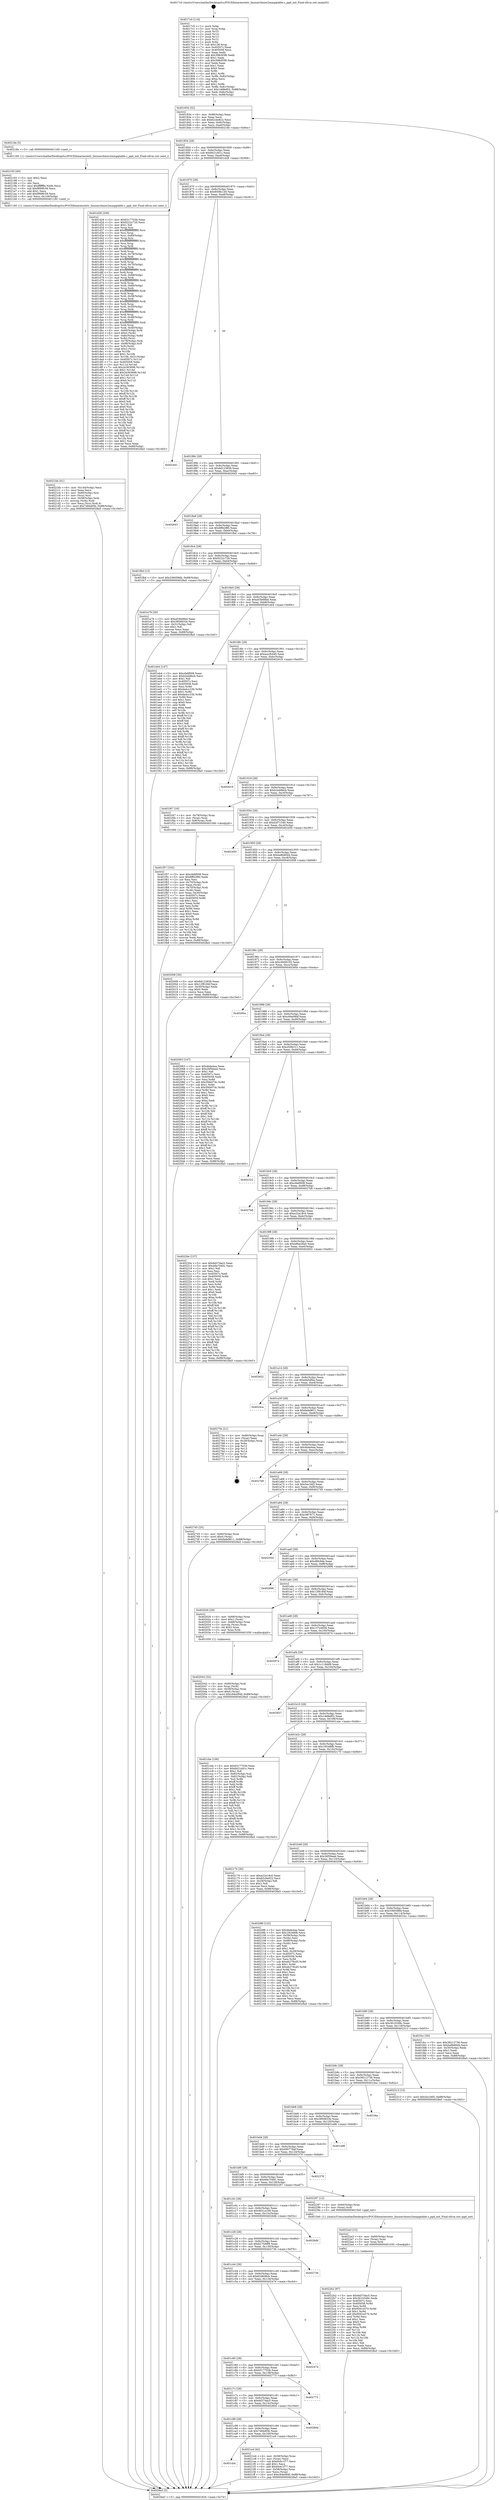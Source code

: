 digraph "0x4017c0" {
  label = "0x4017c0 (/mnt/c/Users/mathe/Desktop/tcc/POCII/binaries/extr_linuxarchnios2mmpgtable.c_pgd_init_Final-ollvm.out::main(0))"
  labelloc = "t"
  node[shape=record]

  Entry [label="",width=0.3,height=0.3,shape=circle,fillcolor=black,style=filled]
  "0x401834" [label="{
     0x401834 [32]\l
     | [instrs]\l
     &nbsp;&nbsp;0x401834 \<+6\>: mov -0x88(%rbp),%eax\l
     &nbsp;&nbsp;0x40183a \<+2\>: mov %eax,%ecx\l
     &nbsp;&nbsp;0x40183c \<+6\>: sub $0x82cbe822,%ecx\l
     &nbsp;&nbsp;0x401842 \<+6\>: mov %eax,-0x9c(%rbp)\l
     &nbsp;&nbsp;0x401848 \<+6\>: mov %ecx,-0xa0(%rbp)\l
     &nbsp;&nbsp;0x40184e \<+6\>: je 000000000040218e \<main+0x9ce\>\l
  }"]
  "0x40218e" [label="{
     0x40218e [5]\l
     | [instrs]\l
     &nbsp;&nbsp;0x40218e \<+5\>: call 0000000000401160 \<next_i\>\l
     | [calls]\l
     &nbsp;&nbsp;0x401160 \{1\} (/mnt/c/Users/mathe/Desktop/tcc/POCII/binaries/extr_linuxarchnios2mmpgtable.c_pgd_init_Final-ollvm.out::next_i)\l
  }"]
  "0x401854" [label="{
     0x401854 [28]\l
     | [instrs]\l
     &nbsp;&nbsp;0x401854 \<+5\>: jmp 0000000000401859 \<main+0x99\>\l
     &nbsp;&nbsp;0x401859 \<+6\>: mov -0x9c(%rbp),%eax\l
     &nbsp;&nbsp;0x40185f \<+5\>: sub $0x8421d41c,%eax\l
     &nbsp;&nbsp;0x401864 \<+6\>: mov %eax,-0xa4(%rbp)\l
     &nbsp;&nbsp;0x40186a \<+6\>: je 0000000000401d28 \<main+0x568\>\l
  }"]
  Exit [label="",width=0.3,height=0.3,shape=circle,fillcolor=black,style=filled,peripheries=2]
  "0x401d28" [label="{
     0x401d28 [336]\l
     | [instrs]\l
     &nbsp;&nbsp;0x401d28 \<+5\>: mov $0x6317703b,%eax\l
     &nbsp;&nbsp;0x401d2d \<+5\>: mov $0x9222c726,%ecx\l
     &nbsp;&nbsp;0x401d32 \<+2\>: mov $0x1,%dl\l
     &nbsp;&nbsp;0x401d34 \<+3\>: mov %rsp,%rsi\l
     &nbsp;&nbsp;0x401d37 \<+4\>: add $0xfffffffffffffff0,%rsi\l
     &nbsp;&nbsp;0x401d3b \<+3\>: mov %rsi,%rsp\l
     &nbsp;&nbsp;0x401d3e \<+4\>: mov %rsi,-0x80(%rbp)\l
     &nbsp;&nbsp;0x401d42 \<+3\>: mov %rsp,%rsi\l
     &nbsp;&nbsp;0x401d45 \<+4\>: add $0xfffffffffffffff0,%rsi\l
     &nbsp;&nbsp;0x401d49 \<+3\>: mov %rsi,%rsp\l
     &nbsp;&nbsp;0x401d4c \<+3\>: mov %rsp,%rdi\l
     &nbsp;&nbsp;0x401d4f \<+4\>: add $0xfffffffffffffff0,%rdi\l
     &nbsp;&nbsp;0x401d53 \<+3\>: mov %rdi,%rsp\l
     &nbsp;&nbsp;0x401d56 \<+4\>: mov %rdi,-0x78(%rbp)\l
     &nbsp;&nbsp;0x401d5a \<+3\>: mov %rsp,%rdi\l
     &nbsp;&nbsp;0x401d5d \<+4\>: add $0xfffffffffffffff0,%rdi\l
     &nbsp;&nbsp;0x401d61 \<+3\>: mov %rdi,%rsp\l
     &nbsp;&nbsp;0x401d64 \<+4\>: mov %rdi,-0x70(%rbp)\l
     &nbsp;&nbsp;0x401d68 \<+3\>: mov %rsp,%rdi\l
     &nbsp;&nbsp;0x401d6b \<+4\>: add $0xfffffffffffffff0,%rdi\l
     &nbsp;&nbsp;0x401d6f \<+3\>: mov %rdi,%rsp\l
     &nbsp;&nbsp;0x401d72 \<+4\>: mov %rdi,-0x68(%rbp)\l
     &nbsp;&nbsp;0x401d76 \<+3\>: mov %rsp,%rdi\l
     &nbsp;&nbsp;0x401d79 \<+4\>: add $0xfffffffffffffff0,%rdi\l
     &nbsp;&nbsp;0x401d7d \<+3\>: mov %rdi,%rsp\l
     &nbsp;&nbsp;0x401d80 \<+4\>: mov %rdi,-0x60(%rbp)\l
     &nbsp;&nbsp;0x401d84 \<+3\>: mov %rsp,%rdi\l
     &nbsp;&nbsp;0x401d87 \<+4\>: add $0xfffffffffffffff0,%rdi\l
     &nbsp;&nbsp;0x401d8b \<+3\>: mov %rdi,%rsp\l
     &nbsp;&nbsp;0x401d8e \<+4\>: mov %rdi,-0x58(%rbp)\l
     &nbsp;&nbsp;0x401d92 \<+3\>: mov %rsp,%rdi\l
     &nbsp;&nbsp;0x401d95 \<+4\>: add $0xfffffffffffffff0,%rdi\l
     &nbsp;&nbsp;0x401d99 \<+3\>: mov %rdi,%rsp\l
     &nbsp;&nbsp;0x401d9c \<+4\>: mov %rdi,-0x50(%rbp)\l
     &nbsp;&nbsp;0x401da0 \<+3\>: mov %rsp,%rdi\l
     &nbsp;&nbsp;0x401da3 \<+4\>: add $0xfffffffffffffff0,%rdi\l
     &nbsp;&nbsp;0x401da7 \<+3\>: mov %rdi,%rsp\l
     &nbsp;&nbsp;0x401daa \<+4\>: mov %rdi,-0x48(%rbp)\l
     &nbsp;&nbsp;0x401dae \<+3\>: mov %rsp,%rdi\l
     &nbsp;&nbsp;0x401db1 \<+4\>: add $0xfffffffffffffff0,%rdi\l
     &nbsp;&nbsp;0x401db5 \<+3\>: mov %rdi,%rsp\l
     &nbsp;&nbsp;0x401db8 \<+4\>: mov %rdi,-0x40(%rbp)\l
     &nbsp;&nbsp;0x401dbc \<+4\>: mov -0x80(%rbp),%rdi\l
     &nbsp;&nbsp;0x401dc0 \<+6\>: movl $0x0,(%rdi)\l
     &nbsp;&nbsp;0x401dc6 \<+7\>: mov -0x8c(%rbp),%r8d\l
     &nbsp;&nbsp;0x401dcd \<+3\>: mov %r8d,(%rsi)\l
     &nbsp;&nbsp;0x401dd0 \<+4\>: mov -0x78(%rbp),%rdi\l
     &nbsp;&nbsp;0x401dd4 \<+7\>: mov -0x98(%rbp),%r9\l
     &nbsp;&nbsp;0x401ddb \<+3\>: mov %r9,(%rdi)\l
     &nbsp;&nbsp;0x401dde \<+3\>: cmpl $0x2,(%rsi)\l
     &nbsp;&nbsp;0x401de1 \<+4\>: setne %r10b\l
     &nbsp;&nbsp;0x401de5 \<+4\>: and $0x1,%r10b\l
     &nbsp;&nbsp;0x401de9 \<+4\>: mov %r10b,-0x31(%rbp)\l
     &nbsp;&nbsp;0x401ded \<+8\>: mov 0x40507c,%r11d\l
     &nbsp;&nbsp;0x401df5 \<+7\>: mov 0x405058,%ebx\l
     &nbsp;&nbsp;0x401dfc \<+3\>: mov %r11d,%r14d\l
     &nbsp;&nbsp;0x401dff \<+7\>: sub $0x2e363696,%r14d\l
     &nbsp;&nbsp;0x401e06 \<+4\>: sub $0x1,%r14d\l
     &nbsp;&nbsp;0x401e0a \<+7\>: add $0x2e363696,%r14d\l
     &nbsp;&nbsp;0x401e11 \<+4\>: imul %r14d,%r11d\l
     &nbsp;&nbsp;0x401e15 \<+4\>: and $0x1,%r11d\l
     &nbsp;&nbsp;0x401e19 \<+4\>: cmp $0x0,%r11d\l
     &nbsp;&nbsp;0x401e1d \<+4\>: sete %r10b\l
     &nbsp;&nbsp;0x401e21 \<+3\>: cmp $0xa,%ebx\l
     &nbsp;&nbsp;0x401e24 \<+4\>: setl %r15b\l
     &nbsp;&nbsp;0x401e28 \<+3\>: mov %r10b,%r12b\l
     &nbsp;&nbsp;0x401e2b \<+4\>: xor $0xff,%r12b\l
     &nbsp;&nbsp;0x401e2f \<+3\>: mov %r15b,%r13b\l
     &nbsp;&nbsp;0x401e32 \<+4\>: xor $0xff,%r13b\l
     &nbsp;&nbsp;0x401e36 \<+3\>: xor $0x0,%dl\l
     &nbsp;&nbsp;0x401e39 \<+3\>: mov %r12b,%sil\l
     &nbsp;&nbsp;0x401e3c \<+4\>: and $0x0,%sil\l
     &nbsp;&nbsp;0x401e40 \<+3\>: and %dl,%r10b\l
     &nbsp;&nbsp;0x401e43 \<+3\>: mov %r13b,%dil\l
     &nbsp;&nbsp;0x401e46 \<+4\>: and $0x0,%dil\l
     &nbsp;&nbsp;0x401e4a \<+3\>: and %dl,%r15b\l
     &nbsp;&nbsp;0x401e4d \<+3\>: or %r10b,%sil\l
     &nbsp;&nbsp;0x401e50 \<+3\>: or %r15b,%dil\l
     &nbsp;&nbsp;0x401e53 \<+3\>: xor %dil,%sil\l
     &nbsp;&nbsp;0x401e56 \<+3\>: or %r13b,%r12b\l
     &nbsp;&nbsp;0x401e59 \<+4\>: xor $0xff,%r12b\l
     &nbsp;&nbsp;0x401e5d \<+3\>: or $0x0,%dl\l
     &nbsp;&nbsp;0x401e60 \<+3\>: and %dl,%r12b\l
     &nbsp;&nbsp;0x401e63 \<+3\>: or %r12b,%sil\l
     &nbsp;&nbsp;0x401e66 \<+4\>: test $0x1,%sil\l
     &nbsp;&nbsp;0x401e6a \<+3\>: cmovne %ecx,%eax\l
     &nbsp;&nbsp;0x401e6d \<+6\>: mov %eax,-0x88(%rbp)\l
     &nbsp;&nbsp;0x401e73 \<+5\>: jmp 00000000004028a5 \<main+0x10e5\>\l
  }"]
  "0x401870" [label="{
     0x401870 [28]\l
     | [instrs]\l
     &nbsp;&nbsp;0x401870 \<+5\>: jmp 0000000000401875 \<main+0xb5\>\l
     &nbsp;&nbsp;0x401875 \<+6\>: mov -0x9c(%rbp),%eax\l
     &nbsp;&nbsp;0x40187b \<+5\>: sub $0x8508c140,%eax\l
     &nbsp;&nbsp;0x401880 \<+6\>: mov %eax,-0xa8(%rbp)\l
     &nbsp;&nbsp;0x401886 \<+6\>: je 0000000000402441 \<main+0xc81\>\l
  }"]
  "0x4022b2" [label="{
     0x4022b2 [97]\l
     | [instrs]\l
     &nbsp;&nbsp;0x4022b2 \<+5\>: mov $0x6d37dac5,%ecx\l
     &nbsp;&nbsp;0x4022b7 \<+5\>: mov $0x3610348c,%edx\l
     &nbsp;&nbsp;0x4022bc \<+7\>: mov 0x40507c,%esi\l
     &nbsp;&nbsp;0x4022c3 \<+8\>: mov 0x405058,%r8d\l
     &nbsp;&nbsp;0x4022cb \<+3\>: mov %esi,%r9d\l
     &nbsp;&nbsp;0x4022ce \<+7\>: sub $0x9591e570,%r9d\l
     &nbsp;&nbsp;0x4022d5 \<+4\>: sub $0x1,%r9d\l
     &nbsp;&nbsp;0x4022d9 \<+7\>: add $0x9591e570,%r9d\l
     &nbsp;&nbsp;0x4022e0 \<+4\>: imul %r9d,%esi\l
     &nbsp;&nbsp;0x4022e4 \<+3\>: and $0x1,%esi\l
     &nbsp;&nbsp;0x4022e7 \<+3\>: cmp $0x0,%esi\l
     &nbsp;&nbsp;0x4022ea \<+4\>: sete %r10b\l
     &nbsp;&nbsp;0x4022ee \<+4\>: cmp $0xa,%r8d\l
     &nbsp;&nbsp;0x4022f2 \<+4\>: setl %r11b\l
     &nbsp;&nbsp;0x4022f6 \<+3\>: mov %r10b,%bl\l
     &nbsp;&nbsp;0x4022f9 \<+3\>: and %r11b,%bl\l
     &nbsp;&nbsp;0x4022fc \<+3\>: xor %r11b,%r10b\l
     &nbsp;&nbsp;0x4022ff \<+3\>: or %r10b,%bl\l
     &nbsp;&nbsp;0x402302 \<+3\>: test $0x1,%bl\l
     &nbsp;&nbsp;0x402305 \<+3\>: cmovne %edx,%ecx\l
     &nbsp;&nbsp;0x402308 \<+6\>: mov %ecx,-0x88(%rbp)\l
     &nbsp;&nbsp;0x40230e \<+5\>: jmp 00000000004028a5 \<main+0x10e5\>\l
  }"]
  "0x402441" [label="{
     0x402441\l
  }", style=dashed]
  "0x40188c" [label="{
     0x40188c [28]\l
     | [instrs]\l
     &nbsp;&nbsp;0x40188c \<+5\>: jmp 0000000000401891 \<main+0xd1\>\l
     &nbsp;&nbsp;0x401891 \<+6\>: mov -0x9c(%rbp),%eax\l
     &nbsp;&nbsp;0x401897 \<+5\>: sub $0x8d123838,%eax\l
     &nbsp;&nbsp;0x40189c \<+6\>: mov %eax,-0xac(%rbp)\l
     &nbsp;&nbsp;0x4018a2 \<+6\>: je 0000000000402643 \<main+0xe83\>\l
  }"]
  "0x4022a3" [label="{
     0x4022a3 [15]\l
     | [instrs]\l
     &nbsp;&nbsp;0x4022a3 \<+4\>: mov -0x60(%rbp),%rax\l
     &nbsp;&nbsp;0x4022a7 \<+3\>: mov (%rax),%rax\l
     &nbsp;&nbsp;0x4022aa \<+3\>: mov %rax,%rdi\l
     &nbsp;&nbsp;0x4022ad \<+5\>: call 0000000000401030 \<free@plt\>\l
     | [calls]\l
     &nbsp;&nbsp;0x401030 \{1\} (unknown)\l
  }"]
  "0x402643" [label="{
     0x402643\l
  }", style=dashed]
  "0x4018a8" [label="{
     0x4018a8 [28]\l
     | [instrs]\l
     &nbsp;&nbsp;0x4018a8 \<+5\>: jmp 00000000004018ad \<main+0xed\>\l
     &nbsp;&nbsp;0x4018ad \<+6\>: mov -0x9c(%rbp),%eax\l
     &nbsp;&nbsp;0x4018b3 \<+5\>: sub $0x8ff42f80,%eax\l
     &nbsp;&nbsp;0x4018b8 \<+6\>: mov %eax,-0xb0(%rbp)\l
     &nbsp;&nbsp;0x4018be \<+6\>: je 0000000000401fbd \<main+0x7fd\>\l
  }"]
  "0x401cb4" [label="{
     0x401cb4\l
  }", style=dashed]
  "0x401fbd" [label="{
     0x401fbd [15]\l
     | [instrs]\l
     &nbsp;&nbsp;0x401fbd \<+10\>: movl $0x3360586b,-0x88(%rbp)\l
     &nbsp;&nbsp;0x401fc7 \<+5\>: jmp 00000000004028a5 \<main+0x10e5\>\l
  }"]
  "0x4018c4" [label="{
     0x4018c4 [28]\l
     | [instrs]\l
     &nbsp;&nbsp;0x4018c4 \<+5\>: jmp 00000000004018c9 \<main+0x109\>\l
     &nbsp;&nbsp;0x4018c9 \<+6\>: mov -0x9c(%rbp),%eax\l
     &nbsp;&nbsp;0x4018cf \<+5\>: sub $0x9222c726,%eax\l
     &nbsp;&nbsp;0x4018d4 \<+6\>: mov %eax,-0xb4(%rbp)\l
     &nbsp;&nbsp;0x4018da \<+6\>: je 0000000000401e78 \<main+0x6b8\>\l
  }"]
  "0x4021e4" [label="{
     0x4021e4 [42]\l
     | [instrs]\l
     &nbsp;&nbsp;0x4021e4 \<+4\>: mov -0x58(%rbp),%rax\l
     &nbsp;&nbsp;0x4021e8 \<+2\>: mov (%rax),%ecx\l
     &nbsp;&nbsp;0x4021ea \<+6\>: sub $0x644c1f77,%ecx\l
     &nbsp;&nbsp;0x4021f0 \<+3\>: add $0x1,%ecx\l
     &nbsp;&nbsp;0x4021f3 \<+6\>: add $0x644c1f77,%ecx\l
     &nbsp;&nbsp;0x4021f9 \<+4\>: mov -0x58(%rbp),%rax\l
     &nbsp;&nbsp;0x4021fd \<+2\>: mov %ecx,(%rax)\l
     &nbsp;&nbsp;0x4021ff \<+10\>: movl $0xc94e084f,-0x88(%rbp)\l
     &nbsp;&nbsp;0x402209 \<+5\>: jmp 00000000004028a5 \<main+0x10e5\>\l
  }"]
  "0x401e78" [label="{
     0x401e78 [30]\l
     | [instrs]\l
     &nbsp;&nbsp;0x401e78 \<+5\>: mov $0xa03b68bd,%eax\l
     &nbsp;&nbsp;0x401e7d \<+5\>: mov $0x3856833e,%ecx\l
     &nbsp;&nbsp;0x401e82 \<+3\>: mov -0x31(%rbp),%dl\l
     &nbsp;&nbsp;0x401e85 \<+3\>: test $0x1,%dl\l
     &nbsp;&nbsp;0x401e88 \<+3\>: cmovne %ecx,%eax\l
     &nbsp;&nbsp;0x401e8b \<+6\>: mov %eax,-0x88(%rbp)\l
     &nbsp;&nbsp;0x401e91 \<+5\>: jmp 00000000004028a5 \<main+0x10e5\>\l
  }"]
  "0x4018e0" [label="{
     0x4018e0 [28]\l
     | [instrs]\l
     &nbsp;&nbsp;0x4018e0 \<+5\>: jmp 00000000004018e5 \<main+0x125\>\l
     &nbsp;&nbsp;0x4018e5 \<+6\>: mov -0x9c(%rbp),%eax\l
     &nbsp;&nbsp;0x4018eb \<+5\>: sub $0xa03b68bd,%eax\l
     &nbsp;&nbsp;0x4018f0 \<+6\>: mov %eax,-0xb8(%rbp)\l
     &nbsp;&nbsp;0x4018f6 \<+6\>: je 0000000000401eb4 \<main+0x6f4\>\l
  }"]
  "0x401c98" [label="{
     0x401c98 [28]\l
     | [instrs]\l
     &nbsp;&nbsp;0x401c98 \<+5\>: jmp 0000000000401c9d \<main+0x4dd\>\l
     &nbsp;&nbsp;0x401c9d \<+6\>: mov -0x9c(%rbp),%eax\l
     &nbsp;&nbsp;0x401ca3 \<+5\>: sub $0x7484df3b,%eax\l
     &nbsp;&nbsp;0x401ca8 \<+6\>: mov %eax,-0x140(%rbp)\l
     &nbsp;&nbsp;0x401cae \<+6\>: je 00000000004021e4 \<main+0xa24\>\l
  }"]
  "0x401eb4" [label="{
     0x401eb4 [147]\l
     | [instrs]\l
     &nbsp;&nbsp;0x401eb4 \<+5\>: mov $0xcfa6f008,%eax\l
     &nbsp;&nbsp;0x401eb9 \<+5\>: mov $0xb2eb8bcb,%ecx\l
     &nbsp;&nbsp;0x401ebe \<+2\>: mov $0x1,%dl\l
     &nbsp;&nbsp;0x401ec0 \<+7\>: mov 0x40507c,%esi\l
     &nbsp;&nbsp;0x401ec7 \<+7\>: mov 0x405058,%edi\l
     &nbsp;&nbsp;0x401ece \<+3\>: mov %esi,%r8d\l
     &nbsp;&nbsp;0x401ed1 \<+7\>: sub $0xda4cc23b,%r8d\l
     &nbsp;&nbsp;0x401ed8 \<+4\>: sub $0x1,%r8d\l
     &nbsp;&nbsp;0x401edc \<+7\>: add $0xda4cc23b,%r8d\l
     &nbsp;&nbsp;0x401ee3 \<+4\>: imul %r8d,%esi\l
     &nbsp;&nbsp;0x401ee7 \<+3\>: and $0x1,%esi\l
     &nbsp;&nbsp;0x401eea \<+3\>: cmp $0x0,%esi\l
     &nbsp;&nbsp;0x401eed \<+4\>: sete %r9b\l
     &nbsp;&nbsp;0x401ef1 \<+3\>: cmp $0xa,%edi\l
     &nbsp;&nbsp;0x401ef4 \<+4\>: setl %r10b\l
     &nbsp;&nbsp;0x401ef8 \<+3\>: mov %r9b,%r11b\l
     &nbsp;&nbsp;0x401efb \<+4\>: xor $0xff,%r11b\l
     &nbsp;&nbsp;0x401eff \<+3\>: mov %r10b,%bl\l
     &nbsp;&nbsp;0x401f02 \<+3\>: xor $0xff,%bl\l
     &nbsp;&nbsp;0x401f05 \<+3\>: xor $0x1,%dl\l
     &nbsp;&nbsp;0x401f08 \<+3\>: mov %r11b,%r14b\l
     &nbsp;&nbsp;0x401f0b \<+4\>: and $0xff,%r14b\l
     &nbsp;&nbsp;0x401f0f \<+3\>: and %dl,%r9b\l
     &nbsp;&nbsp;0x401f12 \<+3\>: mov %bl,%r15b\l
     &nbsp;&nbsp;0x401f15 \<+4\>: and $0xff,%r15b\l
     &nbsp;&nbsp;0x401f19 \<+3\>: and %dl,%r10b\l
     &nbsp;&nbsp;0x401f1c \<+3\>: or %r9b,%r14b\l
     &nbsp;&nbsp;0x401f1f \<+3\>: or %r10b,%r15b\l
     &nbsp;&nbsp;0x401f22 \<+3\>: xor %r15b,%r14b\l
     &nbsp;&nbsp;0x401f25 \<+3\>: or %bl,%r11b\l
     &nbsp;&nbsp;0x401f28 \<+4\>: xor $0xff,%r11b\l
     &nbsp;&nbsp;0x401f2c \<+3\>: or $0x1,%dl\l
     &nbsp;&nbsp;0x401f2f \<+3\>: and %dl,%r11b\l
     &nbsp;&nbsp;0x401f32 \<+3\>: or %r11b,%r14b\l
     &nbsp;&nbsp;0x401f35 \<+4\>: test $0x1,%r14b\l
     &nbsp;&nbsp;0x401f39 \<+3\>: cmovne %ecx,%eax\l
     &nbsp;&nbsp;0x401f3c \<+6\>: mov %eax,-0x88(%rbp)\l
     &nbsp;&nbsp;0x401f42 \<+5\>: jmp 00000000004028a5 \<main+0x10e5\>\l
  }"]
  "0x4018fc" [label="{
     0x4018fc [28]\l
     | [instrs]\l
     &nbsp;&nbsp;0x4018fc \<+5\>: jmp 0000000000401901 \<main+0x141\>\l
     &nbsp;&nbsp;0x401901 \<+6\>: mov -0x9c(%rbp),%eax\l
     &nbsp;&nbsp;0x401907 \<+5\>: sub $0xaca3b440,%eax\l
     &nbsp;&nbsp;0x40190c \<+6\>: mov %eax,-0xbc(%rbp)\l
     &nbsp;&nbsp;0x401912 \<+6\>: je 0000000000402619 \<main+0xe59\>\l
  }"]
  "0x40280d" [label="{
     0x40280d\l
  }", style=dashed]
  "0x402619" [label="{
     0x402619\l
  }", style=dashed]
  "0x401918" [label="{
     0x401918 [28]\l
     | [instrs]\l
     &nbsp;&nbsp;0x401918 \<+5\>: jmp 000000000040191d \<main+0x15d\>\l
     &nbsp;&nbsp;0x40191d \<+6\>: mov -0x9c(%rbp),%eax\l
     &nbsp;&nbsp;0x401923 \<+5\>: sub $0xb2eb8bcb,%eax\l
     &nbsp;&nbsp;0x401928 \<+6\>: mov %eax,-0xc0(%rbp)\l
     &nbsp;&nbsp;0x40192e \<+6\>: je 0000000000401f47 \<main+0x787\>\l
  }"]
  "0x401c7c" [label="{
     0x401c7c [28]\l
     | [instrs]\l
     &nbsp;&nbsp;0x401c7c \<+5\>: jmp 0000000000401c81 \<main+0x4c1\>\l
     &nbsp;&nbsp;0x401c81 \<+6\>: mov -0x9c(%rbp),%eax\l
     &nbsp;&nbsp;0x401c87 \<+5\>: sub $0x6d37dac5,%eax\l
     &nbsp;&nbsp;0x401c8c \<+6\>: mov %eax,-0x13c(%rbp)\l
     &nbsp;&nbsp;0x401c92 \<+6\>: je 000000000040280d \<main+0x104d\>\l
  }"]
  "0x401f47" [label="{
     0x401f47 [16]\l
     | [instrs]\l
     &nbsp;&nbsp;0x401f47 \<+4\>: mov -0x78(%rbp),%rax\l
     &nbsp;&nbsp;0x401f4b \<+3\>: mov (%rax),%rax\l
     &nbsp;&nbsp;0x401f4e \<+4\>: mov 0x8(%rax),%rdi\l
     &nbsp;&nbsp;0x401f52 \<+5\>: call 0000000000401060 \<atoi@plt\>\l
     | [calls]\l
     &nbsp;&nbsp;0x401060 \{1\} (unknown)\l
  }"]
  "0x401934" [label="{
     0x401934 [28]\l
     | [instrs]\l
     &nbsp;&nbsp;0x401934 \<+5\>: jmp 0000000000401939 \<main+0x179\>\l
     &nbsp;&nbsp;0x401939 \<+6\>: mov -0x9c(%rbp),%eax\l
     &nbsp;&nbsp;0x40193f \<+5\>: sub $0xb2f71540,%eax\l
     &nbsp;&nbsp;0x401944 \<+6\>: mov %eax,-0xc4(%rbp)\l
     &nbsp;&nbsp;0x40194a \<+6\>: je 0000000000402450 \<main+0xc90\>\l
  }"]
  "0x402773" [label="{
     0x402773\l
  }", style=dashed]
  "0x402450" [label="{
     0x402450\l
  }", style=dashed]
  "0x401950" [label="{
     0x401950 [28]\l
     | [instrs]\l
     &nbsp;&nbsp;0x401950 \<+5\>: jmp 0000000000401955 \<main+0x195\>\l
     &nbsp;&nbsp;0x401955 \<+6\>: mov -0x9c(%rbp),%eax\l
     &nbsp;&nbsp;0x40195b \<+5\>: sub $0xba8b80d4,%eax\l
     &nbsp;&nbsp;0x401960 \<+6\>: mov %eax,-0xc8(%rbp)\l
     &nbsp;&nbsp;0x401966 \<+6\>: je 0000000000402008 \<main+0x848\>\l
  }"]
  "0x401c60" [label="{
     0x401c60 [28]\l
     | [instrs]\l
     &nbsp;&nbsp;0x401c60 \<+5\>: jmp 0000000000401c65 \<main+0x4a5\>\l
     &nbsp;&nbsp;0x401c65 \<+6\>: mov -0x9c(%rbp),%eax\l
     &nbsp;&nbsp;0x401c6b \<+5\>: sub $0x6317703b,%eax\l
     &nbsp;&nbsp;0x401c70 \<+6\>: mov %eax,-0x138(%rbp)\l
     &nbsp;&nbsp;0x401c76 \<+6\>: je 0000000000402773 \<main+0xfb3\>\l
  }"]
  "0x402008" [label="{
     0x402008 [30]\l
     | [instrs]\l
     &nbsp;&nbsp;0x402008 \<+5\>: mov $0x8d123838,%eax\l
     &nbsp;&nbsp;0x40200d \<+5\>: mov $0x12f8184f,%ecx\l
     &nbsp;&nbsp;0x402012 \<+3\>: mov -0x30(%rbp),%edx\l
     &nbsp;&nbsp;0x402015 \<+3\>: cmp $0x0,%edx\l
     &nbsp;&nbsp;0x402018 \<+3\>: cmove %ecx,%eax\l
     &nbsp;&nbsp;0x40201b \<+6\>: mov %eax,-0x88(%rbp)\l
     &nbsp;&nbsp;0x402021 \<+5\>: jmp 00000000004028a5 \<main+0x10e5\>\l
  }"]
  "0x40196c" [label="{
     0x40196c [28]\l
     | [instrs]\l
     &nbsp;&nbsp;0x40196c \<+5\>: jmp 0000000000401971 \<main+0x1b1\>\l
     &nbsp;&nbsp;0x401971 \<+6\>: mov -0x9c(%rbp),%eax\l
     &nbsp;&nbsp;0x401977 \<+5\>: sub $0xc9469105,%eax\l
     &nbsp;&nbsp;0x40197c \<+6\>: mov %eax,-0xcc(%rbp)\l
     &nbsp;&nbsp;0x401982 \<+6\>: je 000000000040260a \<main+0xe4a\>\l
  }"]
  "0x402474" [label="{
     0x402474\l
  }", style=dashed]
  "0x40260a" [label="{
     0x40260a\l
  }", style=dashed]
  "0x401988" [label="{
     0x401988 [28]\l
     | [instrs]\l
     &nbsp;&nbsp;0x401988 \<+5\>: jmp 000000000040198d \<main+0x1cd\>\l
     &nbsp;&nbsp;0x40198d \<+6\>: mov -0x9c(%rbp),%eax\l
     &nbsp;&nbsp;0x401993 \<+5\>: sub $0xc94e084f,%eax\l
     &nbsp;&nbsp;0x401998 \<+6\>: mov %eax,-0xd0(%rbp)\l
     &nbsp;&nbsp;0x40199e \<+6\>: je 0000000000402063 \<main+0x8a3\>\l
  }"]
  "0x401c44" [label="{
     0x401c44 [28]\l
     | [instrs]\l
     &nbsp;&nbsp;0x401c44 \<+5\>: jmp 0000000000401c49 \<main+0x489\>\l
     &nbsp;&nbsp;0x401c49 \<+6\>: mov -0x9c(%rbp),%eax\l
     &nbsp;&nbsp;0x401c4f \<+5\>: sub $0x62d6d8cb,%eax\l
     &nbsp;&nbsp;0x401c54 \<+6\>: mov %eax,-0x134(%rbp)\l
     &nbsp;&nbsp;0x401c5a \<+6\>: je 0000000000402474 \<main+0xcb4\>\l
  }"]
  "0x402063" [label="{
     0x402063 [147]\l
     | [instrs]\l
     &nbsp;&nbsp;0x402063 \<+5\>: mov $0x4bde4aa,%eax\l
     &nbsp;&nbsp;0x402068 \<+5\>: mov $0x26f59ead,%ecx\l
     &nbsp;&nbsp;0x40206d \<+2\>: mov $0x1,%dl\l
     &nbsp;&nbsp;0x40206f \<+7\>: mov 0x40507c,%esi\l
     &nbsp;&nbsp;0x402076 \<+7\>: mov 0x405058,%edi\l
     &nbsp;&nbsp;0x40207d \<+3\>: mov %esi,%r8d\l
     &nbsp;&nbsp;0x402080 \<+7\>: add $0x5f4b074c,%r8d\l
     &nbsp;&nbsp;0x402087 \<+4\>: sub $0x1,%r8d\l
     &nbsp;&nbsp;0x40208b \<+7\>: sub $0x5f4b074c,%r8d\l
     &nbsp;&nbsp;0x402092 \<+4\>: imul %r8d,%esi\l
     &nbsp;&nbsp;0x402096 \<+3\>: and $0x1,%esi\l
     &nbsp;&nbsp;0x402099 \<+3\>: cmp $0x0,%esi\l
     &nbsp;&nbsp;0x40209c \<+4\>: sete %r9b\l
     &nbsp;&nbsp;0x4020a0 \<+3\>: cmp $0xa,%edi\l
     &nbsp;&nbsp;0x4020a3 \<+4\>: setl %r10b\l
     &nbsp;&nbsp;0x4020a7 \<+3\>: mov %r9b,%r11b\l
     &nbsp;&nbsp;0x4020aa \<+4\>: xor $0xff,%r11b\l
     &nbsp;&nbsp;0x4020ae \<+3\>: mov %r10b,%bl\l
     &nbsp;&nbsp;0x4020b1 \<+3\>: xor $0xff,%bl\l
     &nbsp;&nbsp;0x4020b4 \<+3\>: xor $0x1,%dl\l
     &nbsp;&nbsp;0x4020b7 \<+3\>: mov %r11b,%r14b\l
     &nbsp;&nbsp;0x4020ba \<+4\>: and $0xff,%r14b\l
     &nbsp;&nbsp;0x4020be \<+3\>: and %dl,%r9b\l
     &nbsp;&nbsp;0x4020c1 \<+3\>: mov %bl,%r15b\l
     &nbsp;&nbsp;0x4020c4 \<+4\>: and $0xff,%r15b\l
     &nbsp;&nbsp;0x4020c8 \<+3\>: and %dl,%r10b\l
     &nbsp;&nbsp;0x4020cb \<+3\>: or %r9b,%r14b\l
     &nbsp;&nbsp;0x4020ce \<+3\>: or %r10b,%r15b\l
     &nbsp;&nbsp;0x4020d1 \<+3\>: xor %r15b,%r14b\l
     &nbsp;&nbsp;0x4020d4 \<+3\>: or %bl,%r11b\l
     &nbsp;&nbsp;0x4020d7 \<+4\>: xor $0xff,%r11b\l
     &nbsp;&nbsp;0x4020db \<+3\>: or $0x1,%dl\l
     &nbsp;&nbsp;0x4020de \<+3\>: and %dl,%r11b\l
     &nbsp;&nbsp;0x4020e1 \<+3\>: or %r11b,%r14b\l
     &nbsp;&nbsp;0x4020e4 \<+4\>: test $0x1,%r14b\l
     &nbsp;&nbsp;0x4020e8 \<+3\>: cmovne %ecx,%eax\l
     &nbsp;&nbsp;0x4020eb \<+6\>: mov %eax,-0x88(%rbp)\l
     &nbsp;&nbsp;0x4020f1 \<+5\>: jmp 00000000004028a5 \<main+0x10e5\>\l
  }"]
  "0x4019a4" [label="{
     0x4019a4 [28]\l
     | [instrs]\l
     &nbsp;&nbsp;0x4019a4 \<+5\>: jmp 00000000004019a9 \<main+0x1e9\>\l
     &nbsp;&nbsp;0x4019a9 \<+6\>: mov -0x9c(%rbp),%eax\l
     &nbsp;&nbsp;0x4019af \<+5\>: sub $0xcf28b311,%eax\l
     &nbsp;&nbsp;0x4019b4 \<+6\>: mov %eax,-0xd4(%rbp)\l
     &nbsp;&nbsp;0x4019ba \<+6\>: je 0000000000402322 \<main+0xb62\>\l
  }"]
  "0x402736" [label="{
     0x402736\l
  }", style=dashed]
  "0x402322" [label="{
     0x402322\l
  }", style=dashed]
  "0x4019c0" [label="{
     0x4019c0 [28]\l
     | [instrs]\l
     &nbsp;&nbsp;0x4019c0 \<+5\>: jmp 00000000004019c5 \<main+0x205\>\l
     &nbsp;&nbsp;0x4019c5 \<+6\>: mov -0x9c(%rbp),%eax\l
     &nbsp;&nbsp;0x4019cb \<+5\>: sub $0xcfa6f008,%eax\l
     &nbsp;&nbsp;0x4019d0 \<+6\>: mov %eax,-0xd8(%rbp)\l
     &nbsp;&nbsp;0x4019d6 \<+6\>: je 00000000004027b8 \<main+0xff8\>\l
  }"]
  "0x401c28" [label="{
     0x401c28 [28]\l
     | [instrs]\l
     &nbsp;&nbsp;0x401c28 \<+5\>: jmp 0000000000401c2d \<main+0x46d\>\l
     &nbsp;&nbsp;0x401c2d \<+6\>: mov -0x9c(%rbp),%eax\l
     &nbsp;&nbsp;0x401c33 \<+5\>: sub $0x6270d9f9,%eax\l
     &nbsp;&nbsp;0x401c38 \<+6\>: mov %eax,-0x130(%rbp)\l
     &nbsp;&nbsp;0x401c3e \<+6\>: je 0000000000402736 \<main+0xf76\>\l
  }"]
  "0x4027b8" [label="{
     0x4027b8\l
  }", style=dashed]
  "0x4019dc" [label="{
     0x4019dc [28]\l
     | [instrs]\l
     &nbsp;&nbsp;0x4019dc \<+5\>: jmp 00000000004019e1 \<main+0x221\>\l
     &nbsp;&nbsp;0x4019e1 \<+6\>: mov -0x9c(%rbp),%eax\l
     &nbsp;&nbsp;0x4019e7 \<+5\>: sub $0xe22a18c0,%eax\l
     &nbsp;&nbsp;0x4019ec \<+6\>: mov %eax,-0xdc(%rbp)\l
     &nbsp;&nbsp;0x4019f2 \<+6\>: je 000000000040220e \<main+0xa4e\>\l
  }"]
  "0x4026db" [label="{
     0x4026db\l
  }", style=dashed]
  "0x40220e" [label="{
     0x40220e [137]\l
     | [instrs]\l
     &nbsp;&nbsp;0x40220e \<+5\>: mov $0x6d37dac5,%eax\l
     &nbsp;&nbsp;0x402213 \<+5\>: mov $0x49a70491,%ecx\l
     &nbsp;&nbsp;0x402218 \<+2\>: mov $0x1,%dl\l
     &nbsp;&nbsp;0x40221a \<+2\>: xor %esi,%esi\l
     &nbsp;&nbsp;0x40221c \<+7\>: mov 0x40507c,%edi\l
     &nbsp;&nbsp;0x402223 \<+8\>: mov 0x405058,%r8d\l
     &nbsp;&nbsp;0x40222b \<+3\>: sub $0x1,%esi\l
     &nbsp;&nbsp;0x40222e \<+3\>: mov %edi,%r9d\l
     &nbsp;&nbsp;0x402231 \<+3\>: add %esi,%r9d\l
     &nbsp;&nbsp;0x402234 \<+4\>: imul %r9d,%edi\l
     &nbsp;&nbsp;0x402238 \<+3\>: and $0x1,%edi\l
     &nbsp;&nbsp;0x40223b \<+3\>: cmp $0x0,%edi\l
     &nbsp;&nbsp;0x40223e \<+4\>: sete %r10b\l
     &nbsp;&nbsp;0x402242 \<+4\>: cmp $0xa,%r8d\l
     &nbsp;&nbsp;0x402246 \<+4\>: setl %r11b\l
     &nbsp;&nbsp;0x40224a \<+3\>: mov %r10b,%bl\l
     &nbsp;&nbsp;0x40224d \<+3\>: xor $0xff,%bl\l
     &nbsp;&nbsp;0x402250 \<+3\>: mov %r11b,%r14b\l
     &nbsp;&nbsp;0x402253 \<+4\>: xor $0xff,%r14b\l
     &nbsp;&nbsp;0x402257 \<+3\>: xor $0x1,%dl\l
     &nbsp;&nbsp;0x40225a \<+3\>: mov %bl,%r15b\l
     &nbsp;&nbsp;0x40225d \<+4\>: and $0xff,%r15b\l
     &nbsp;&nbsp;0x402261 \<+3\>: and %dl,%r10b\l
     &nbsp;&nbsp;0x402264 \<+3\>: mov %r14b,%r12b\l
     &nbsp;&nbsp;0x402267 \<+4\>: and $0xff,%r12b\l
     &nbsp;&nbsp;0x40226b \<+3\>: and %dl,%r11b\l
     &nbsp;&nbsp;0x40226e \<+3\>: or %r10b,%r15b\l
     &nbsp;&nbsp;0x402271 \<+3\>: or %r11b,%r12b\l
     &nbsp;&nbsp;0x402274 \<+3\>: xor %r12b,%r15b\l
     &nbsp;&nbsp;0x402277 \<+3\>: or %r14b,%bl\l
     &nbsp;&nbsp;0x40227a \<+3\>: xor $0xff,%bl\l
     &nbsp;&nbsp;0x40227d \<+3\>: or $0x1,%dl\l
     &nbsp;&nbsp;0x402280 \<+2\>: and %dl,%bl\l
     &nbsp;&nbsp;0x402282 \<+3\>: or %bl,%r15b\l
     &nbsp;&nbsp;0x402285 \<+4\>: test $0x1,%r15b\l
     &nbsp;&nbsp;0x402289 \<+3\>: cmovne %ecx,%eax\l
     &nbsp;&nbsp;0x40228c \<+6\>: mov %eax,-0x88(%rbp)\l
     &nbsp;&nbsp;0x402292 \<+5\>: jmp 00000000004028a5 \<main+0x10e5\>\l
  }"]
  "0x4019f8" [label="{
     0x4019f8 [28]\l
     | [instrs]\l
     &nbsp;&nbsp;0x4019f8 \<+5\>: jmp 00000000004019fd \<main+0x23d\>\l
     &nbsp;&nbsp;0x4019fd \<+6\>: mov -0x9c(%rbp),%eax\l
     &nbsp;&nbsp;0x401a03 \<+5\>: sub $0xe8be26a5,%eax\l
     &nbsp;&nbsp;0x401a08 \<+6\>: mov %eax,-0xe0(%rbp)\l
     &nbsp;&nbsp;0x401a0e \<+6\>: je 0000000000402652 \<main+0xe92\>\l
  }"]
  "0x401c0c" [label="{
     0x401c0c [28]\l
     | [instrs]\l
     &nbsp;&nbsp;0x401c0c \<+5\>: jmp 0000000000401c11 \<main+0x451\>\l
     &nbsp;&nbsp;0x401c11 \<+6\>: mov -0x9c(%rbp),%eax\l
     &nbsp;&nbsp;0x401c17 \<+5\>: sub $0x4b51a109,%eax\l
     &nbsp;&nbsp;0x401c1c \<+6\>: mov %eax,-0x12c(%rbp)\l
     &nbsp;&nbsp;0x401c22 \<+6\>: je 00000000004026db \<main+0xf1b\>\l
  }"]
  "0x402652" [label="{
     0x402652\l
  }", style=dashed]
  "0x401a14" [label="{
     0x401a14 [28]\l
     | [instrs]\l
     &nbsp;&nbsp;0x401a14 \<+5\>: jmp 0000000000401a19 \<main+0x259\>\l
     &nbsp;&nbsp;0x401a19 \<+6\>: mov -0x9c(%rbp),%eax\l
     &nbsp;&nbsp;0x401a1f \<+5\>: sub $0xefa5dfba,%eax\l
     &nbsp;&nbsp;0x401a24 \<+6\>: mov %eax,-0xe4(%rbp)\l
     &nbsp;&nbsp;0x401a2a \<+6\>: je 00000000004024ca \<main+0xd0a\>\l
  }"]
  "0x402297" [label="{
     0x402297 [12]\l
     | [instrs]\l
     &nbsp;&nbsp;0x402297 \<+4\>: mov -0x60(%rbp),%rax\l
     &nbsp;&nbsp;0x40229b \<+3\>: mov (%rax),%rdi\l
     &nbsp;&nbsp;0x40229e \<+5\>: call 00000000004015e0 \<pgd_init\>\l
     | [calls]\l
     &nbsp;&nbsp;0x4015e0 \{1\} (/mnt/c/Users/mathe/Desktop/tcc/POCII/binaries/extr_linuxarchnios2mmpgtable.c_pgd_init_Final-ollvm.out::pgd_init)\l
  }"]
  "0x4024ca" [label="{
     0x4024ca\l
  }", style=dashed]
  "0x401a30" [label="{
     0x401a30 [28]\l
     | [instrs]\l
     &nbsp;&nbsp;0x401a30 \<+5\>: jmp 0000000000401a35 \<main+0x275\>\l
     &nbsp;&nbsp;0x401a35 \<+6\>: mov -0x9c(%rbp),%eax\l
     &nbsp;&nbsp;0x401a3b \<+5\>: sub $0xfade9611,%eax\l
     &nbsp;&nbsp;0x401a40 \<+6\>: mov %eax,-0xe8(%rbp)\l
     &nbsp;&nbsp;0x401a46 \<+6\>: je 000000000040275e \<main+0xf9e\>\l
  }"]
  "0x401bf0" [label="{
     0x401bf0 [28]\l
     | [instrs]\l
     &nbsp;&nbsp;0x401bf0 \<+5\>: jmp 0000000000401bf5 \<main+0x435\>\l
     &nbsp;&nbsp;0x401bf5 \<+6\>: mov -0x9c(%rbp),%eax\l
     &nbsp;&nbsp;0x401bfb \<+5\>: sub $0x49a70491,%eax\l
     &nbsp;&nbsp;0x401c00 \<+6\>: mov %eax,-0x128(%rbp)\l
     &nbsp;&nbsp;0x401c06 \<+6\>: je 0000000000402297 \<main+0xad7\>\l
  }"]
  "0x40275e" [label="{
     0x40275e [21]\l
     | [instrs]\l
     &nbsp;&nbsp;0x40275e \<+4\>: mov -0x80(%rbp),%rax\l
     &nbsp;&nbsp;0x402762 \<+2\>: mov (%rax),%eax\l
     &nbsp;&nbsp;0x402764 \<+4\>: lea -0x28(%rbp),%rsp\l
     &nbsp;&nbsp;0x402768 \<+1\>: pop %rbx\l
     &nbsp;&nbsp;0x402769 \<+2\>: pop %r12\l
     &nbsp;&nbsp;0x40276b \<+2\>: pop %r13\l
     &nbsp;&nbsp;0x40276d \<+2\>: pop %r14\l
     &nbsp;&nbsp;0x40276f \<+2\>: pop %r15\l
     &nbsp;&nbsp;0x402771 \<+1\>: pop %rbp\l
     &nbsp;&nbsp;0x402772 \<+1\>: ret\l
  }"]
  "0x401a4c" [label="{
     0x401a4c [28]\l
     | [instrs]\l
     &nbsp;&nbsp;0x401a4c \<+5\>: jmp 0000000000401a51 \<main+0x291\>\l
     &nbsp;&nbsp;0x401a51 \<+6\>: mov -0x9c(%rbp),%eax\l
     &nbsp;&nbsp;0x401a57 \<+5\>: sub $0x4bde4aa,%eax\l
     &nbsp;&nbsp;0x401a5c \<+6\>: mov %eax,-0xec(%rbp)\l
     &nbsp;&nbsp;0x401a62 \<+6\>: je 00000000004027e8 \<main+0x1028\>\l
  }"]
  "0x402378" [label="{
     0x402378\l
  }", style=dashed]
  "0x4027e8" [label="{
     0x4027e8\l
  }", style=dashed]
  "0x401a68" [label="{
     0x401a68 [28]\l
     | [instrs]\l
     &nbsp;&nbsp;0x401a68 \<+5\>: jmp 0000000000401a6d \<main+0x2ad\>\l
     &nbsp;&nbsp;0x401a6d \<+6\>: mov -0x9c(%rbp),%eax\l
     &nbsp;&nbsp;0x401a73 \<+5\>: sub $0x5ec34f3,%eax\l
     &nbsp;&nbsp;0x401a78 \<+6\>: mov %eax,-0xf0(%rbp)\l
     &nbsp;&nbsp;0x401a7e \<+6\>: je 0000000000402745 \<main+0xf85\>\l
  }"]
  "0x401bd4" [label="{
     0x401bd4 [28]\l
     | [instrs]\l
     &nbsp;&nbsp;0x401bd4 \<+5\>: jmp 0000000000401bd9 \<main+0x419\>\l
     &nbsp;&nbsp;0x401bd9 \<+6\>: mov -0x9c(%rbp),%eax\l
     &nbsp;&nbsp;0x401bdf \<+5\>: sub $0x490776af,%eax\l
     &nbsp;&nbsp;0x401be4 \<+6\>: mov %eax,-0x124(%rbp)\l
     &nbsp;&nbsp;0x401bea \<+6\>: je 0000000000402378 \<main+0xbb8\>\l
  }"]
  "0x402745" [label="{
     0x402745 [25]\l
     | [instrs]\l
     &nbsp;&nbsp;0x402745 \<+4\>: mov -0x80(%rbp),%rax\l
     &nbsp;&nbsp;0x402749 \<+6\>: movl $0x0,(%rax)\l
     &nbsp;&nbsp;0x40274f \<+10\>: movl $0xfade9611,-0x88(%rbp)\l
     &nbsp;&nbsp;0x402759 \<+5\>: jmp 00000000004028a5 \<main+0x10e5\>\l
  }"]
  "0x401a84" [label="{
     0x401a84 [28]\l
     | [instrs]\l
     &nbsp;&nbsp;0x401a84 \<+5\>: jmp 0000000000401a89 \<main+0x2c9\>\l
     &nbsp;&nbsp;0x401a89 \<+6\>: mov -0x9c(%rbp),%eax\l
     &nbsp;&nbsp;0x401a8f \<+5\>: sub $0xc987671,%eax\l
     &nbsp;&nbsp;0x401a94 \<+6\>: mov %eax,-0xf4(%rbp)\l
     &nbsp;&nbsp;0x401a9a \<+6\>: je 000000000040255d \<main+0xd9d\>\l
  }"]
  "0x401e96" [label="{
     0x401e96\l
  }", style=dashed]
  "0x40255d" [label="{
     0x40255d\l
  }", style=dashed]
  "0x401aa0" [label="{
     0x401aa0 [28]\l
     | [instrs]\l
     &nbsp;&nbsp;0x401aa0 \<+5\>: jmp 0000000000401aa5 \<main+0x2e5\>\l
     &nbsp;&nbsp;0x401aa5 \<+6\>: mov -0x9c(%rbp),%eax\l
     &nbsp;&nbsp;0x401aab \<+5\>: sub $0xd8fc9de,%eax\l
     &nbsp;&nbsp;0x401ab0 \<+6\>: mov %eax,-0xf8(%rbp)\l
     &nbsp;&nbsp;0x401ab6 \<+6\>: je 0000000000402896 \<main+0x10d6\>\l
  }"]
  "0x401bb8" [label="{
     0x401bb8 [28]\l
     | [instrs]\l
     &nbsp;&nbsp;0x401bb8 \<+5\>: jmp 0000000000401bbd \<main+0x3fd\>\l
     &nbsp;&nbsp;0x401bbd \<+6\>: mov -0x9c(%rbp),%eax\l
     &nbsp;&nbsp;0x401bc3 \<+5\>: sub $0x3856833e,%eax\l
     &nbsp;&nbsp;0x401bc8 \<+6\>: mov %eax,-0x120(%rbp)\l
     &nbsp;&nbsp;0x401bce \<+6\>: je 0000000000401e96 \<main+0x6d6\>\l
  }"]
  "0x402896" [label="{
     0x402896\l
  }", style=dashed]
  "0x401abc" [label="{
     0x401abc [28]\l
     | [instrs]\l
     &nbsp;&nbsp;0x401abc \<+5\>: jmp 0000000000401ac1 \<main+0x301\>\l
     &nbsp;&nbsp;0x401ac1 \<+6\>: mov -0x9c(%rbp),%eax\l
     &nbsp;&nbsp;0x401ac7 \<+5\>: sub $0x12f8184f,%eax\l
     &nbsp;&nbsp;0x401acc \<+6\>: mov %eax,-0xfc(%rbp)\l
     &nbsp;&nbsp;0x401ad2 \<+6\>: je 0000000000402026 \<main+0x866\>\l
  }"]
  "0x401fea" [label="{
     0x401fea\l
  }", style=dashed]
  "0x402026" [label="{
     0x402026 [29]\l
     | [instrs]\l
     &nbsp;&nbsp;0x402026 \<+4\>: mov -0x68(%rbp),%rax\l
     &nbsp;&nbsp;0x40202a \<+6\>: movl $0x1,(%rax)\l
     &nbsp;&nbsp;0x402030 \<+4\>: mov -0x68(%rbp),%rax\l
     &nbsp;&nbsp;0x402034 \<+3\>: movslq (%rax),%rax\l
     &nbsp;&nbsp;0x402037 \<+4\>: shl $0x2,%rax\l
     &nbsp;&nbsp;0x40203b \<+3\>: mov %rax,%rdi\l
     &nbsp;&nbsp;0x40203e \<+5\>: call 0000000000401050 \<malloc@plt\>\l
     | [calls]\l
     &nbsp;&nbsp;0x401050 \{1\} (unknown)\l
  }"]
  "0x401ad8" [label="{
     0x401ad8 [28]\l
     | [instrs]\l
     &nbsp;&nbsp;0x401ad8 \<+5\>: jmp 0000000000401add \<main+0x31d\>\l
     &nbsp;&nbsp;0x401add \<+6\>: mov -0x9c(%rbp),%eax\l
     &nbsp;&nbsp;0x401ae3 \<+5\>: sub $0x137e4658,%eax\l
     &nbsp;&nbsp;0x401ae8 \<+6\>: mov %eax,-0x100(%rbp)\l
     &nbsp;&nbsp;0x401aee \<+6\>: je 0000000000402874 \<main+0x10b4\>\l
  }"]
  "0x401b9c" [label="{
     0x401b9c [28]\l
     | [instrs]\l
     &nbsp;&nbsp;0x401b9c \<+5\>: jmp 0000000000401ba1 \<main+0x3e1\>\l
     &nbsp;&nbsp;0x401ba1 \<+6\>: mov -0x9c(%rbp),%eax\l
     &nbsp;&nbsp;0x401ba7 \<+5\>: sub $0x38212736,%eax\l
     &nbsp;&nbsp;0x401bac \<+6\>: mov %eax,-0x11c(%rbp)\l
     &nbsp;&nbsp;0x401bb2 \<+6\>: je 0000000000401fea \<main+0x82a\>\l
  }"]
  "0x402874" [label="{
     0x402874\l
  }", style=dashed]
  "0x401af4" [label="{
     0x401af4 [28]\l
     | [instrs]\l
     &nbsp;&nbsp;0x401af4 \<+5\>: jmp 0000000000401af9 \<main+0x339\>\l
     &nbsp;&nbsp;0x401af9 \<+6\>: mov -0x9c(%rbp),%eax\l
     &nbsp;&nbsp;0x401aff \<+5\>: sub $0x1c118dd9,%eax\l
     &nbsp;&nbsp;0x401b04 \<+6\>: mov %eax,-0x104(%rbp)\l
     &nbsp;&nbsp;0x401b0a \<+6\>: je 0000000000402837 \<main+0x1077\>\l
  }"]
  "0x402313" [label="{
     0x402313 [15]\l
     | [instrs]\l
     &nbsp;&nbsp;0x402313 \<+10\>: movl $0x5ec34f3,-0x88(%rbp)\l
     &nbsp;&nbsp;0x40231d \<+5\>: jmp 00000000004028a5 \<main+0x10e5\>\l
  }"]
  "0x402837" [label="{
     0x402837\l
  }", style=dashed]
  "0x401b10" [label="{
     0x401b10 [28]\l
     | [instrs]\l
     &nbsp;&nbsp;0x401b10 \<+5\>: jmp 0000000000401b15 \<main+0x355\>\l
     &nbsp;&nbsp;0x401b15 \<+6\>: mov -0x9c(%rbp),%eax\l
     &nbsp;&nbsp;0x401b1b \<+5\>: sub $0x1dd8ef02,%eax\l
     &nbsp;&nbsp;0x401b20 \<+6\>: mov %eax,-0x108(%rbp)\l
     &nbsp;&nbsp;0x401b26 \<+6\>: je 0000000000401cbe \<main+0x4fe\>\l
  }"]
  "0x4021bb" [label="{
     0x4021bb [41]\l
     | [instrs]\l
     &nbsp;&nbsp;0x4021bb \<+6\>: mov -0x144(%rbp),%ecx\l
     &nbsp;&nbsp;0x4021c1 \<+3\>: imul %eax,%ecx\l
     &nbsp;&nbsp;0x4021c4 \<+4\>: mov -0x60(%rbp),%rsi\l
     &nbsp;&nbsp;0x4021c8 \<+3\>: mov (%rsi),%rsi\l
     &nbsp;&nbsp;0x4021cb \<+4\>: mov -0x58(%rbp),%rdi\l
     &nbsp;&nbsp;0x4021cf \<+3\>: movslq (%rdi),%rdi\l
     &nbsp;&nbsp;0x4021d2 \<+3\>: mov %ecx,(%rsi,%rdi,4)\l
     &nbsp;&nbsp;0x4021d5 \<+10\>: movl $0x7484df3b,-0x88(%rbp)\l
     &nbsp;&nbsp;0x4021df \<+5\>: jmp 00000000004028a5 \<main+0x10e5\>\l
  }"]
  "0x401cbe" [label="{
     0x401cbe [106]\l
     | [instrs]\l
     &nbsp;&nbsp;0x401cbe \<+5\>: mov $0x6317703b,%eax\l
     &nbsp;&nbsp;0x401cc3 \<+5\>: mov $0x8421d41c,%ecx\l
     &nbsp;&nbsp;0x401cc8 \<+2\>: mov $0x1,%dl\l
     &nbsp;&nbsp;0x401cca \<+7\>: mov -0x82(%rbp),%sil\l
     &nbsp;&nbsp;0x401cd1 \<+7\>: mov -0x81(%rbp),%dil\l
     &nbsp;&nbsp;0x401cd8 \<+3\>: mov %sil,%r8b\l
     &nbsp;&nbsp;0x401cdb \<+4\>: xor $0xff,%r8b\l
     &nbsp;&nbsp;0x401cdf \<+3\>: mov %dil,%r9b\l
     &nbsp;&nbsp;0x401ce2 \<+4\>: xor $0xff,%r9b\l
     &nbsp;&nbsp;0x401ce6 \<+3\>: xor $0x1,%dl\l
     &nbsp;&nbsp;0x401ce9 \<+3\>: mov %r8b,%r10b\l
     &nbsp;&nbsp;0x401cec \<+4\>: and $0xff,%r10b\l
     &nbsp;&nbsp;0x401cf0 \<+3\>: and %dl,%sil\l
     &nbsp;&nbsp;0x401cf3 \<+3\>: mov %r9b,%r11b\l
     &nbsp;&nbsp;0x401cf6 \<+4\>: and $0xff,%r11b\l
     &nbsp;&nbsp;0x401cfa \<+3\>: and %dl,%dil\l
     &nbsp;&nbsp;0x401cfd \<+3\>: or %sil,%r10b\l
     &nbsp;&nbsp;0x401d00 \<+3\>: or %dil,%r11b\l
     &nbsp;&nbsp;0x401d03 \<+3\>: xor %r11b,%r10b\l
     &nbsp;&nbsp;0x401d06 \<+3\>: or %r9b,%r8b\l
     &nbsp;&nbsp;0x401d09 \<+4\>: xor $0xff,%r8b\l
     &nbsp;&nbsp;0x401d0d \<+3\>: or $0x1,%dl\l
     &nbsp;&nbsp;0x401d10 \<+3\>: and %dl,%r8b\l
     &nbsp;&nbsp;0x401d13 \<+3\>: or %r8b,%r10b\l
     &nbsp;&nbsp;0x401d16 \<+4\>: test $0x1,%r10b\l
     &nbsp;&nbsp;0x401d1a \<+3\>: cmovne %ecx,%eax\l
     &nbsp;&nbsp;0x401d1d \<+6\>: mov %eax,-0x88(%rbp)\l
     &nbsp;&nbsp;0x401d23 \<+5\>: jmp 00000000004028a5 \<main+0x10e5\>\l
  }"]
  "0x401b2c" [label="{
     0x401b2c [28]\l
     | [instrs]\l
     &nbsp;&nbsp;0x401b2c \<+5\>: jmp 0000000000401b31 \<main+0x371\>\l
     &nbsp;&nbsp;0x401b31 \<+6\>: mov -0x9c(%rbp),%eax\l
     &nbsp;&nbsp;0x401b37 \<+5\>: sub $0x1f43d6fb,%eax\l
     &nbsp;&nbsp;0x401b3c \<+6\>: mov %eax,-0x10c(%rbp)\l
     &nbsp;&nbsp;0x401b42 \<+6\>: je 0000000000402170 \<main+0x9b0\>\l
  }"]
  "0x4028a5" [label="{
     0x4028a5 [5]\l
     | [instrs]\l
     &nbsp;&nbsp;0x4028a5 \<+5\>: jmp 0000000000401834 \<main+0x74\>\l
  }"]
  "0x4017c0" [label="{
     0x4017c0 [116]\l
     | [instrs]\l
     &nbsp;&nbsp;0x4017c0 \<+1\>: push %rbp\l
     &nbsp;&nbsp;0x4017c1 \<+3\>: mov %rsp,%rbp\l
     &nbsp;&nbsp;0x4017c4 \<+2\>: push %r15\l
     &nbsp;&nbsp;0x4017c6 \<+2\>: push %r14\l
     &nbsp;&nbsp;0x4017c8 \<+2\>: push %r13\l
     &nbsp;&nbsp;0x4017ca \<+2\>: push %r12\l
     &nbsp;&nbsp;0x4017cc \<+1\>: push %rbx\l
     &nbsp;&nbsp;0x4017cd \<+7\>: sub $0x138,%rsp\l
     &nbsp;&nbsp;0x4017d4 \<+7\>: mov 0x40507c,%eax\l
     &nbsp;&nbsp;0x4017db \<+7\>: mov 0x405058,%ecx\l
     &nbsp;&nbsp;0x4017e2 \<+2\>: mov %eax,%edx\l
     &nbsp;&nbsp;0x4017e4 \<+6\>: add $0x398c93f6,%edx\l
     &nbsp;&nbsp;0x4017ea \<+3\>: sub $0x1,%edx\l
     &nbsp;&nbsp;0x4017ed \<+6\>: sub $0x398c93f6,%edx\l
     &nbsp;&nbsp;0x4017f3 \<+3\>: imul %edx,%eax\l
     &nbsp;&nbsp;0x4017f6 \<+3\>: and $0x1,%eax\l
     &nbsp;&nbsp;0x4017f9 \<+3\>: cmp $0x0,%eax\l
     &nbsp;&nbsp;0x4017fc \<+4\>: sete %r8b\l
     &nbsp;&nbsp;0x401800 \<+4\>: and $0x1,%r8b\l
     &nbsp;&nbsp;0x401804 \<+7\>: mov %r8b,-0x82(%rbp)\l
     &nbsp;&nbsp;0x40180b \<+3\>: cmp $0xa,%ecx\l
     &nbsp;&nbsp;0x40180e \<+4\>: setl %r8b\l
     &nbsp;&nbsp;0x401812 \<+4\>: and $0x1,%r8b\l
     &nbsp;&nbsp;0x401816 \<+7\>: mov %r8b,-0x81(%rbp)\l
     &nbsp;&nbsp;0x40181d \<+10\>: movl $0x1dd8ef02,-0x88(%rbp)\l
     &nbsp;&nbsp;0x401827 \<+6\>: mov %edi,-0x8c(%rbp)\l
     &nbsp;&nbsp;0x40182d \<+7\>: mov %rsi,-0x98(%rbp)\l
  }"]
  "0x402193" [label="{
     0x402193 [40]\l
     | [instrs]\l
     &nbsp;&nbsp;0x402193 \<+5\>: mov $0x2,%ecx\l
     &nbsp;&nbsp;0x402198 \<+1\>: cltd\l
     &nbsp;&nbsp;0x402199 \<+2\>: idiv %ecx\l
     &nbsp;&nbsp;0x40219b \<+6\>: imul $0xfffffffe,%edx,%ecx\l
     &nbsp;&nbsp;0x4021a1 \<+6\>: sub $0xf999fc58,%ecx\l
     &nbsp;&nbsp;0x4021a7 \<+3\>: add $0x1,%ecx\l
     &nbsp;&nbsp;0x4021aa \<+6\>: add $0xf999fc58,%ecx\l
     &nbsp;&nbsp;0x4021b0 \<+6\>: mov %ecx,-0x144(%rbp)\l
     &nbsp;&nbsp;0x4021b6 \<+5\>: call 0000000000401160 \<next_i\>\l
     | [calls]\l
     &nbsp;&nbsp;0x401160 \{1\} (/mnt/c/Users/mathe/Desktop/tcc/POCII/binaries/extr_linuxarchnios2mmpgtable.c_pgd_init_Final-ollvm.out::next_i)\l
  }"]
  "0x401f57" [label="{
     0x401f57 [102]\l
     | [instrs]\l
     &nbsp;&nbsp;0x401f57 \<+5\>: mov $0xcfa6f008,%ecx\l
     &nbsp;&nbsp;0x401f5c \<+5\>: mov $0x8ff42f80,%edx\l
     &nbsp;&nbsp;0x401f61 \<+2\>: xor %esi,%esi\l
     &nbsp;&nbsp;0x401f63 \<+4\>: mov -0x70(%rbp),%rdi\l
     &nbsp;&nbsp;0x401f67 \<+2\>: mov %eax,(%rdi)\l
     &nbsp;&nbsp;0x401f69 \<+4\>: mov -0x70(%rbp),%rdi\l
     &nbsp;&nbsp;0x401f6d \<+2\>: mov (%rdi),%eax\l
     &nbsp;&nbsp;0x401f6f \<+3\>: mov %eax,-0x30(%rbp)\l
     &nbsp;&nbsp;0x401f72 \<+7\>: mov 0x40507c,%eax\l
     &nbsp;&nbsp;0x401f79 \<+8\>: mov 0x405058,%r8d\l
     &nbsp;&nbsp;0x401f81 \<+3\>: sub $0x1,%esi\l
     &nbsp;&nbsp;0x401f84 \<+3\>: mov %eax,%r9d\l
     &nbsp;&nbsp;0x401f87 \<+3\>: add %esi,%r9d\l
     &nbsp;&nbsp;0x401f8a \<+4\>: imul %r9d,%eax\l
     &nbsp;&nbsp;0x401f8e \<+3\>: and $0x1,%eax\l
     &nbsp;&nbsp;0x401f91 \<+3\>: cmp $0x0,%eax\l
     &nbsp;&nbsp;0x401f94 \<+4\>: sete %r10b\l
     &nbsp;&nbsp;0x401f98 \<+4\>: cmp $0xa,%r8d\l
     &nbsp;&nbsp;0x401f9c \<+4\>: setl %r11b\l
     &nbsp;&nbsp;0x401fa0 \<+3\>: mov %r10b,%bl\l
     &nbsp;&nbsp;0x401fa3 \<+3\>: and %r11b,%bl\l
     &nbsp;&nbsp;0x401fa6 \<+3\>: xor %r11b,%r10b\l
     &nbsp;&nbsp;0x401fa9 \<+3\>: or %r10b,%bl\l
     &nbsp;&nbsp;0x401fac \<+3\>: test $0x1,%bl\l
     &nbsp;&nbsp;0x401faf \<+3\>: cmovne %edx,%ecx\l
     &nbsp;&nbsp;0x401fb2 \<+6\>: mov %ecx,-0x88(%rbp)\l
     &nbsp;&nbsp;0x401fb8 \<+5\>: jmp 00000000004028a5 \<main+0x10e5\>\l
  }"]
  "0x402043" [label="{
     0x402043 [32]\l
     | [instrs]\l
     &nbsp;&nbsp;0x402043 \<+4\>: mov -0x60(%rbp),%rdi\l
     &nbsp;&nbsp;0x402047 \<+3\>: mov %rax,(%rdi)\l
     &nbsp;&nbsp;0x40204a \<+4\>: mov -0x58(%rbp),%rax\l
     &nbsp;&nbsp;0x40204e \<+6\>: movl $0x0,(%rax)\l
     &nbsp;&nbsp;0x402054 \<+10\>: movl $0xc94e084f,-0x88(%rbp)\l
     &nbsp;&nbsp;0x40205e \<+5\>: jmp 00000000004028a5 \<main+0x10e5\>\l
  }"]
  "0x402170" [label="{
     0x402170 [30]\l
     | [instrs]\l
     &nbsp;&nbsp;0x402170 \<+5\>: mov $0xe22a18c0,%eax\l
     &nbsp;&nbsp;0x402175 \<+5\>: mov $0x82cbe822,%ecx\l
     &nbsp;&nbsp;0x40217a \<+3\>: mov -0x29(%rbp),%dl\l
     &nbsp;&nbsp;0x40217d \<+3\>: test $0x1,%dl\l
     &nbsp;&nbsp;0x402180 \<+3\>: cmovne %ecx,%eax\l
     &nbsp;&nbsp;0x402183 \<+6\>: mov %eax,-0x88(%rbp)\l
     &nbsp;&nbsp;0x402189 \<+5\>: jmp 00000000004028a5 \<main+0x10e5\>\l
  }"]
  "0x401b48" [label="{
     0x401b48 [28]\l
     | [instrs]\l
     &nbsp;&nbsp;0x401b48 \<+5\>: jmp 0000000000401b4d \<main+0x38d\>\l
     &nbsp;&nbsp;0x401b4d \<+6\>: mov -0x9c(%rbp),%eax\l
     &nbsp;&nbsp;0x401b53 \<+5\>: sub $0x26f59ead,%eax\l
     &nbsp;&nbsp;0x401b58 \<+6\>: mov %eax,-0x110(%rbp)\l
     &nbsp;&nbsp;0x401b5e \<+6\>: je 00000000004020f6 \<main+0x936\>\l
  }"]
  "0x401b80" [label="{
     0x401b80 [28]\l
     | [instrs]\l
     &nbsp;&nbsp;0x401b80 \<+5\>: jmp 0000000000401b85 \<main+0x3c5\>\l
     &nbsp;&nbsp;0x401b85 \<+6\>: mov -0x9c(%rbp),%eax\l
     &nbsp;&nbsp;0x401b8b \<+5\>: sub $0x3610348c,%eax\l
     &nbsp;&nbsp;0x401b90 \<+6\>: mov %eax,-0x118(%rbp)\l
     &nbsp;&nbsp;0x401b96 \<+6\>: je 0000000000402313 \<main+0xb53\>\l
  }"]
  "0x4020f6" [label="{
     0x4020f6 [122]\l
     | [instrs]\l
     &nbsp;&nbsp;0x4020f6 \<+5\>: mov $0x4bde4aa,%eax\l
     &nbsp;&nbsp;0x4020fb \<+5\>: mov $0x1f43d6fb,%ecx\l
     &nbsp;&nbsp;0x402100 \<+4\>: mov -0x58(%rbp),%rdx\l
     &nbsp;&nbsp;0x402104 \<+2\>: mov (%rdx),%esi\l
     &nbsp;&nbsp;0x402106 \<+4\>: mov -0x68(%rbp),%rdx\l
     &nbsp;&nbsp;0x40210a \<+2\>: cmp (%rdx),%esi\l
     &nbsp;&nbsp;0x40210c \<+4\>: setl %dil\l
     &nbsp;&nbsp;0x402110 \<+4\>: and $0x1,%dil\l
     &nbsp;&nbsp;0x402114 \<+4\>: mov %dil,-0x29(%rbp)\l
     &nbsp;&nbsp;0x402118 \<+7\>: mov 0x40507c,%esi\l
     &nbsp;&nbsp;0x40211f \<+8\>: mov 0x405058,%r8d\l
     &nbsp;&nbsp;0x402127 \<+3\>: mov %esi,%r9d\l
     &nbsp;&nbsp;0x40212a \<+7\>: sub $0xeb279cd5,%r9d\l
     &nbsp;&nbsp;0x402131 \<+4\>: sub $0x1,%r9d\l
     &nbsp;&nbsp;0x402135 \<+7\>: add $0xeb279cd5,%r9d\l
     &nbsp;&nbsp;0x40213c \<+4\>: imul %r9d,%esi\l
     &nbsp;&nbsp;0x402140 \<+3\>: and $0x1,%esi\l
     &nbsp;&nbsp;0x402143 \<+3\>: cmp $0x0,%esi\l
     &nbsp;&nbsp;0x402146 \<+4\>: sete %dil\l
     &nbsp;&nbsp;0x40214a \<+4\>: cmp $0xa,%r8d\l
     &nbsp;&nbsp;0x40214e \<+4\>: setl %r10b\l
     &nbsp;&nbsp;0x402152 \<+3\>: mov %dil,%r11b\l
     &nbsp;&nbsp;0x402155 \<+3\>: and %r10b,%r11b\l
     &nbsp;&nbsp;0x402158 \<+3\>: xor %r10b,%dil\l
     &nbsp;&nbsp;0x40215b \<+3\>: or %dil,%r11b\l
     &nbsp;&nbsp;0x40215e \<+4\>: test $0x1,%r11b\l
     &nbsp;&nbsp;0x402162 \<+3\>: cmovne %ecx,%eax\l
     &nbsp;&nbsp;0x402165 \<+6\>: mov %eax,-0x88(%rbp)\l
     &nbsp;&nbsp;0x40216b \<+5\>: jmp 00000000004028a5 \<main+0x10e5\>\l
  }"]
  "0x401b64" [label="{
     0x401b64 [28]\l
     | [instrs]\l
     &nbsp;&nbsp;0x401b64 \<+5\>: jmp 0000000000401b69 \<main+0x3a9\>\l
     &nbsp;&nbsp;0x401b69 \<+6\>: mov -0x9c(%rbp),%eax\l
     &nbsp;&nbsp;0x401b6f \<+5\>: sub $0x3360586b,%eax\l
     &nbsp;&nbsp;0x401b74 \<+6\>: mov %eax,-0x114(%rbp)\l
     &nbsp;&nbsp;0x401b7a \<+6\>: je 0000000000401fcc \<main+0x80c\>\l
  }"]
  "0x401fcc" [label="{
     0x401fcc [30]\l
     | [instrs]\l
     &nbsp;&nbsp;0x401fcc \<+5\>: mov $0x38212736,%eax\l
     &nbsp;&nbsp;0x401fd1 \<+5\>: mov $0xba8b80d4,%ecx\l
     &nbsp;&nbsp;0x401fd6 \<+3\>: mov -0x30(%rbp),%edx\l
     &nbsp;&nbsp;0x401fd9 \<+3\>: cmp $0x1,%edx\l
     &nbsp;&nbsp;0x401fdc \<+3\>: cmovl %ecx,%eax\l
     &nbsp;&nbsp;0x401fdf \<+6\>: mov %eax,-0x88(%rbp)\l
     &nbsp;&nbsp;0x401fe5 \<+5\>: jmp 00000000004028a5 \<main+0x10e5\>\l
  }"]
  Entry -> "0x4017c0" [label=" 1"]
  "0x401834" -> "0x40218e" [label=" 1"]
  "0x401834" -> "0x401854" [label=" 21"]
  "0x40275e" -> Exit [label=" 1"]
  "0x401854" -> "0x401d28" [label=" 1"]
  "0x401854" -> "0x401870" [label=" 20"]
  "0x402745" -> "0x4028a5" [label=" 1"]
  "0x401870" -> "0x402441" [label=" 0"]
  "0x401870" -> "0x40188c" [label=" 20"]
  "0x402313" -> "0x4028a5" [label=" 1"]
  "0x40188c" -> "0x402643" [label=" 0"]
  "0x40188c" -> "0x4018a8" [label=" 20"]
  "0x4022b2" -> "0x4028a5" [label=" 1"]
  "0x4018a8" -> "0x401fbd" [label=" 1"]
  "0x4018a8" -> "0x4018c4" [label=" 19"]
  "0x4022a3" -> "0x4022b2" [label=" 1"]
  "0x4018c4" -> "0x401e78" [label=" 1"]
  "0x4018c4" -> "0x4018e0" [label=" 18"]
  "0x402297" -> "0x4022a3" [label=" 1"]
  "0x4018e0" -> "0x401eb4" [label=" 1"]
  "0x4018e0" -> "0x4018fc" [label=" 17"]
  "0x4021e4" -> "0x4028a5" [label=" 1"]
  "0x4018fc" -> "0x402619" [label=" 0"]
  "0x4018fc" -> "0x401918" [label=" 17"]
  "0x401c98" -> "0x401cb4" [label=" 0"]
  "0x401918" -> "0x401f47" [label=" 1"]
  "0x401918" -> "0x401934" [label=" 16"]
  "0x40220e" -> "0x4028a5" [label=" 1"]
  "0x401934" -> "0x402450" [label=" 0"]
  "0x401934" -> "0x401950" [label=" 16"]
  "0x401c7c" -> "0x401c98" [label=" 1"]
  "0x401950" -> "0x402008" [label=" 1"]
  "0x401950" -> "0x40196c" [label=" 15"]
  "0x401c98" -> "0x4021e4" [label=" 1"]
  "0x40196c" -> "0x40260a" [label=" 0"]
  "0x40196c" -> "0x401988" [label=" 15"]
  "0x401c60" -> "0x401c7c" [label=" 1"]
  "0x401988" -> "0x402063" [label=" 2"]
  "0x401988" -> "0x4019a4" [label=" 13"]
  "0x401c7c" -> "0x40280d" [label=" 0"]
  "0x4019a4" -> "0x402322" [label=" 0"]
  "0x4019a4" -> "0x4019c0" [label=" 13"]
  "0x401c44" -> "0x401c60" [label=" 1"]
  "0x4019c0" -> "0x4027b8" [label=" 0"]
  "0x4019c0" -> "0x4019dc" [label=" 13"]
  "0x401c60" -> "0x402773" [label=" 0"]
  "0x4019dc" -> "0x40220e" [label=" 1"]
  "0x4019dc" -> "0x4019f8" [label=" 12"]
  "0x401c28" -> "0x401c44" [label=" 1"]
  "0x4019f8" -> "0x402652" [label=" 0"]
  "0x4019f8" -> "0x401a14" [label=" 12"]
  "0x401c44" -> "0x402474" [label=" 0"]
  "0x401a14" -> "0x4024ca" [label=" 0"]
  "0x401a14" -> "0x401a30" [label=" 12"]
  "0x401c0c" -> "0x401c28" [label=" 1"]
  "0x401a30" -> "0x40275e" [label=" 1"]
  "0x401a30" -> "0x401a4c" [label=" 11"]
  "0x401c28" -> "0x402736" [label=" 0"]
  "0x401a4c" -> "0x4027e8" [label=" 0"]
  "0x401a4c" -> "0x401a68" [label=" 11"]
  "0x401bf0" -> "0x401c0c" [label=" 1"]
  "0x401a68" -> "0x402745" [label=" 1"]
  "0x401a68" -> "0x401a84" [label=" 10"]
  "0x401c0c" -> "0x4026db" [label=" 0"]
  "0x401a84" -> "0x40255d" [label=" 0"]
  "0x401a84" -> "0x401aa0" [label=" 10"]
  "0x401bd4" -> "0x401bf0" [label=" 2"]
  "0x401aa0" -> "0x402896" [label=" 0"]
  "0x401aa0" -> "0x401abc" [label=" 10"]
  "0x401bf0" -> "0x402297" [label=" 1"]
  "0x401abc" -> "0x402026" [label=" 1"]
  "0x401abc" -> "0x401ad8" [label=" 9"]
  "0x401bb8" -> "0x401bd4" [label=" 2"]
  "0x401ad8" -> "0x402874" [label=" 0"]
  "0x401ad8" -> "0x401af4" [label=" 9"]
  "0x401bd4" -> "0x402378" [label=" 0"]
  "0x401af4" -> "0x402837" [label=" 0"]
  "0x401af4" -> "0x401b10" [label=" 9"]
  "0x401b9c" -> "0x401bb8" [label=" 2"]
  "0x401b10" -> "0x401cbe" [label=" 1"]
  "0x401b10" -> "0x401b2c" [label=" 8"]
  "0x401cbe" -> "0x4028a5" [label=" 1"]
  "0x4017c0" -> "0x401834" [label=" 1"]
  "0x4028a5" -> "0x401834" [label=" 21"]
  "0x401bb8" -> "0x401e96" [label=" 0"]
  "0x401d28" -> "0x4028a5" [label=" 1"]
  "0x401e78" -> "0x4028a5" [label=" 1"]
  "0x401eb4" -> "0x4028a5" [label=" 1"]
  "0x401f47" -> "0x401f57" [label=" 1"]
  "0x401f57" -> "0x4028a5" [label=" 1"]
  "0x401fbd" -> "0x4028a5" [label=" 1"]
  "0x401b80" -> "0x401b9c" [label=" 2"]
  "0x401b2c" -> "0x402170" [label=" 2"]
  "0x401b2c" -> "0x401b48" [label=" 6"]
  "0x401b80" -> "0x402313" [label=" 1"]
  "0x401b48" -> "0x4020f6" [label=" 2"]
  "0x401b48" -> "0x401b64" [label=" 4"]
  "0x401b9c" -> "0x401fea" [label=" 0"]
  "0x401b64" -> "0x401fcc" [label=" 1"]
  "0x401b64" -> "0x401b80" [label=" 3"]
  "0x401fcc" -> "0x4028a5" [label=" 1"]
  "0x402008" -> "0x4028a5" [label=" 1"]
  "0x402026" -> "0x402043" [label=" 1"]
  "0x402043" -> "0x4028a5" [label=" 1"]
  "0x402063" -> "0x4028a5" [label=" 2"]
  "0x4020f6" -> "0x4028a5" [label=" 2"]
  "0x402170" -> "0x4028a5" [label=" 2"]
  "0x40218e" -> "0x402193" [label=" 1"]
  "0x402193" -> "0x4021bb" [label=" 1"]
  "0x4021bb" -> "0x4028a5" [label=" 1"]
}
